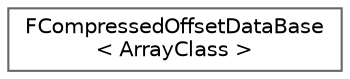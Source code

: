 digraph "Graphical Class Hierarchy"
{
 // INTERACTIVE_SVG=YES
 // LATEX_PDF_SIZE
  bgcolor="transparent";
  edge [fontname=Helvetica,fontsize=10,labelfontname=Helvetica,labelfontsize=10];
  node [fontname=Helvetica,fontsize=10,shape=box,height=0.2,width=0.4];
  rankdir="LR";
  Node0 [id="Node000000",label="FCompressedOffsetDataBase\l\< ArrayClass \>",height=0.2,width=0.4,color="grey40", fillcolor="white", style="filled",URL="$d0/dd2/structFCompressedOffsetDataBase.html",tooltip=" "];
}
